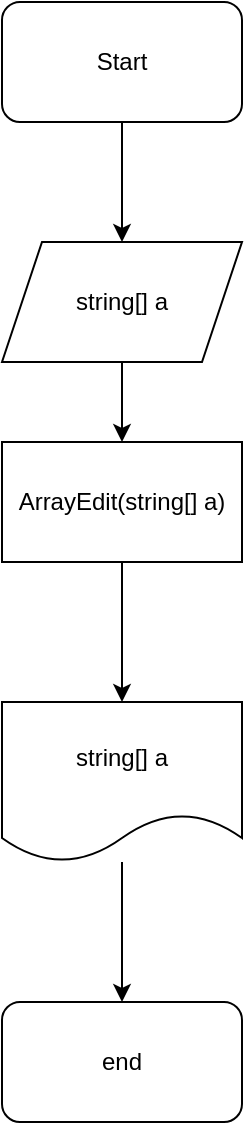 <mxfile version="21.1.4" type="device">
  <diagram name="Страница 1" id="k_lHL5ACMLwSRcHz_N5j">
    <mxGraphModel dx="2069" dy="869" grid="1" gridSize="10" guides="1" tooltips="1" connect="1" arrows="1" fold="1" page="1" pageScale="1" pageWidth="827" pageHeight="1169" math="0" shadow="0">
      <root>
        <mxCell id="0" />
        <mxCell id="1" parent="0" />
        <mxCell id="Zjq-Siqm07z08XOI1qTq-8" value="" style="edgeStyle=orthogonalEdgeStyle;rounded=0;orthogonalLoop=1;jettySize=auto;html=1;" edge="1" parent="1" source="Zjq-Siqm07z08XOI1qTq-3" target="Zjq-Siqm07z08XOI1qTq-6">
          <mxGeometry relative="1" as="geometry" />
        </mxCell>
        <mxCell id="Zjq-Siqm07z08XOI1qTq-3" value="Start" style="rounded=1;whiteSpace=wrap;html=1;" vertex="1" parent="1">
          <mxGeometry x="-473" y="20" width="120" height="60" as="geometry" />
        </mxCell>
        <mxCell id="Zjq-Siqm07z08XOI1qTq-5" value="end" style="rounded=1;whiteSpace=wrap;html=1;" vertex="1" parent="1">
          <mxGeometry x="-473" y="520" width="120" height="60" as="geometry" />
        </mxCell>
        <mxCell id="Zjq-Siqm07z08XOI1qTq-9" value="" style="edgeStyle=orthogonalEdgeStyle;rounded=0;orthogonalLoop=1;jettySize=auto;html=1;" edge="1" parent="1" source="Zjq-Siqm07z08XOI1qTq-6" target="Zjq-Siqm07z08XOI1qTq-7">
          <mxGeometry relative="1" as="geometry" />
        </mxCell>
        <mxCell id="Zjq-Siqm07z08XOI1qTq-6" value="string[] a" style="shape=parallelogram;perimeter=parallelogramPerimeter;whiteSpace=wrap;html=1;fixedSize=1;" vertex="1" parent="1">
          <mxGeometry x="-473" y="140" width="120" height="60" as="geometry" />
        </mxCell>
        <mxCell id="Zjq-Siqm07z08XOI1qTq-11" value="" style="edgeStyle=orthogonalEdgeStyle;rounded=0;orthogonalLoop=1;jettySize=auto;html=1;" edge="1" parent="1" source="Zjq-Siqm07z08XOI1qTq-7" target="Zjq-Siqm07z08XOI1qTq-10">
          <mxGeometry relative="1" as="geometry" />
        </mxCell>
        <mxCell id="Zjq-Siqm07z08XOI1qTq-7" value="ArrayEdit(string[] a)" style="rounded=0;whiteSpace=wrap;html=1;" vertex="1" parent="1">
          <mxGeometry x="-473" y="240" width="120" height="60" as="geometry" />
        </mxCell>
        <mxCell id="Zjq-Siqm07z08XOI1qTq-12" value="" style="edgeStyle=orthogonalEdgeStyle;rounded=0;orthogonalLoop=1;jettySize=auto;html=1;" edge="1" parent="1" source="Zjq-Siqm07z08XOI1qTq-10" target="Zjq-Siqm07z08XOI1qTq-5">
          <mxGeometry relative="1" as="geometry" />
        </mxCell>
        <mxCell id="Zjq-Siqm07z08XOI1qTq-10" value="string[] a" style="shape=document;whiteSpace=wrap;html=1;boundedLbl=1;" vertex="1" parent="1">
          <mxGeometry x="-473" y="370" width="120" height="80" as="geometry" />
        </mxCell>
      </root>
    </mxGraphModel>
  </diagram>
</mxfile>
